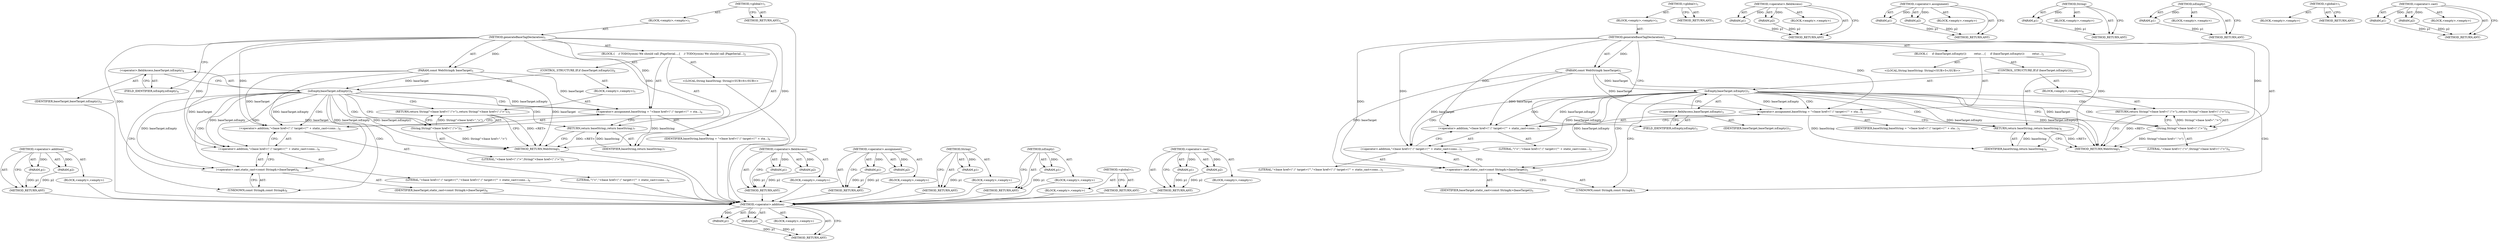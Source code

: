 digraph "&lt;operator&gt;.cast" {
vulnerable_75 [label=<(METHOD,&lt;operator&gt;.addition)>];
vulnerable_76 [label=<(PARAM,p1)>];
vulnerable_77 [label=<(PARAM,p2)>];
vulnerable_78 [label=<(BLOCK,&lt;empty&gt;,&lt;empty&gt;)>];
vulnerable_79 [label=<(METHOD_RETURN,ANY)>];
vulnerable_6 [label=<(METHOD,&lt;global&gt;)<SUB>1</SUB>>];
vulnerable_7 [label=<(BLOCK,&lt;empty&gt;,&lt;empty&gt;)<SUB>1</SUB>>];
vulnerable_8 [label=<(METHOD,generateBaseTagDeclaration)<SUB>1</SUB>>];
vulnerable_9 [label=<(PARAM,const WebString&amp; baseTarget)<SUB>1</SUB>>];
vulnerable_10 [label=<(BLOCK,{
     if (baseTarget.isEmpty())
         retur...,{
     if (baseTarget.isEmpty())
         retur...)<SUB>2</SUB>>];
vulnerable_11 [label=<(CONTROL_STRUCTURE,IF,if (baseTarget.isEmpty()))<SUB>3</SUB>>];
vulnerable_12 [label=<(isEmpty,baseTarget.isEmpty())<SUB>3</SUB>>];
vulnerable_13 [label=<(&lt;operator&gt;.fieldAccess,baseTarget.isEmpty)<SUB>3</SUB>>];
vulnerable_14 [label=<(IDENTIFIER,baseTarget,baseTarget.isEmpty())<SUB>3</SUB>>];
vulnerable_15 [label=<(FIELD_IDENTIFIER,isEmpty,isEmpty)<SUB>3</SUB>>];
vulnerable_16 [label=<(BLOCK,&lt;empty&gt;,&lt;empty&gt;)<SUB>4</SUB>>];
vulnerable_17 [label=<(RETURN,return String(&quot;&lt;base href=\&quot;.\&quot;&gt;&quot;);,return String(&quot;&lt;base href=\&quot;.\&quot;&gt;&quot;);)<SUB>4</SUB>>];
vulnerable_18 [label=<(String,String(&quot;&lt;base href=\&quot;.\&quot;&gt;&quot;))<SUB>4</SUB>>];
vulnerable_19 [label=<(LITERAL,&quot;&lt;base href=\&quot;.\&quot;&gt;&quot;,String(&quot;&lt;base href=\&quot;.\&quot;&gt;&quot;))<SUB>4</SUB>>];
vulnerable_20 [label="<(LOCAL,String baseString: String)<SUB>5</SUB>>"];
vulnerable_21 [label=<(&lt;operator&gt;.assignment,baseString = &quot;&lt;base href=\&quot;.\&quot; target=\&quot;&quot; + sta...)<SUB>5</SUB>>];
vulnerable_22 [label=<(IDENTIFIER,baseString,baseString = &quot;&lt;base href=\&quot;.\&quot; target=\&quot;&quot; + sta...)<SUB>5</SUB>>];
vulnerable_23 [label=<(&lt;operator&gt;.addition,&quot;&lt;base href=\&quot;.\&quot; target=\&quot;&quot; + static_cast&lt;cons...)<SUB>5</SUB>>];
vulnerable_24 [label=<(&lt;operator&gt;.addition,&quot;&lt;base href=\&quot;.\&quot; target=\&quot;&quot; + static_cast&lt;cons...)<SUB>5</SUB>>];
vulnerable_25 [label=<(LITERAL,&quot;&lt;base href=\&quot;.\&quot; target=\&quot;&quot;,&quot;&lt;base href=\&quot;.\&quot; target=\&quot;&quot; + static_cast&lt;cons...)<SUB>5</SUB>>];
vulnerable_26 [label=<(&lt;operator&gt;.cast,static_cast&lt;const String&amp;&gt;(baseTarget))<SUB>5</SUB>>];
vulnerable_27 [label=<(UNKNOWN,const String&amp;,const String&amp;)<SUB>5</SUB>>];
vulnerable_28 [label=<(IDENTIFIER,baseTarget,static_cast&lt;const String&amp;&gt;(baseTarget))<SUB>5</SUB>>];
vulnerable_29 [label=<(LITERAL,&quot;\&quot;&gt;&quot;,&quot;&lt;base href=\&quot;.\&quot; target=\&quot;&quot; + static_cast&lt;cons...)<SUB>5</SUB>>];
vulnerable_30 [label=<(RETURN,return baseString;,return baseString;)<SUB>6</SUB>>];
vulnerable_31 [label=<(IDENTIFIER,baseString,return baseString;)<SUB>6</SUB>>];
vulnerable_32 [label=<(METHOD_RETURN,WebString)<SUB>1</SUB>>];
vulnerable_34 [label=<(METHOD_RETURN,ANY)<SUB>1</SUB>>];
vulnerable_61 [label=<(METHOD,&lt;operator&gt;.fieldAccess)>];
vulnerable_62 [label=<(PARAM,p1)>];
vulnerable_63 [label=<(PARAM,p2)>];
vulnerable_64 [label=<(BLOCK,&lt;empty&gt;,&lt;empty&gt;)>];
vulnerable_65 [label=<(METHOD_RETURN,ANY)>];
vulnerable_70 [label=<(METHOD,&lt;operator&gt;.assignment)>];
vulnerable_71 [label=<(PARAM,p1)>];
vulnerable_72 [label=<(PARAM,p2)>];
vulnerable_73 [label=<(BLOCK,&lt;empty&gt;,&lt;empty&gt;)>];
vulnerable_74 [label=<(METHOD_RETURN,ANY)>];
vulnerable_66 [label=<(METHOD,String)>];
vulnerable_67 [label=<(PARAM,p1)>];
vulnerable_68 [label=<(BLOCK,&lt;empty&gt;,&lt;empty&gt;)>];
vulnerable_69 [label=<(METHOD_RETURN,ANY)>];
vulnerable_57 [label=<(METHOD,isEmpty)>];
vulnerable_58 [label=<(PARAM,p1)>];
vulnerable_59 [label=<(BLOCK,&lt;empty&gt;,&lt;empty&gt;)>];
vulnerable_60 [label=<(METHOD_RETURN,ANY)>];
vulnerable_51 [label=<(METHOD,&lt;global&gt;)<SUB>1</SUB>>];
vulnerable_52 [label=<(BLOCK,&lt;empty&gt;,&lt;empty&gt;)>];
vulnerable_53 [label=<(METHOD_RETURN,ANY)>];
vulnerable_80 [label=<(METHOD,&lt;operator&gt;.cast)>];
vulnerable_81 [label=<(PARAM,p1)>];
vulnerable_82 [label=<(PARAM,p2)>];
vulnerable_83 [label=<(BLOCK,&lt;empty&gt;,&lt;empty&gt;)>];
vulnerable_84 [label=<(METHOD_RETURN,ANY)>];
fixed_75 [label=<(METHOD,&lt;operator&gt;.addition)>];
fixed_76 [label=<(PARAM,p1)>];
fixed_77 [label=<(PARAM,p2)>];
fixed_78 [label=<(BLOCK,&lt;empty&gt;,&lt;empty&gt;)>];
fixed_79 [label=<(METHOD_RETURN,ANY)>];
fixed_6 [label=<(METHOD,&lt;global&gt;)<SUB>1</SUB>>];
fixed_7 [label=<(BLOCK,&lt;empty&gt;,&lt;empty&gt;)<SUB>1</SUB>>];
fixed_8 [label=<(METHOD,generateBaseTagDeclaration)<SUB>1</SUB>>];
fixed_9 [label=<(PARAM,const WebString&amp; baseTarget)<SUB>1</SUB>>];
fixed_10 [label=<(BLOCK,{
    // TODO(yosin) We should call |PageSerial...,{
    // TODO(yosin) We should call |PageSerial...)<SUB>2</SUB>>];
fixed_11 [label=<(CONTROL_STRUCTURE,IF,if (baseTarget.isEmpty()))<SUB>4</SUB>>];
fixed_12 [label=<(isEmpty,baseTarget.isEmpty())<SUB>4</SUB>>];
fixed_13 [label=<(&lt;operator&gt;.fieldAccess,baseTarget.isEmpty)<SUB>4</SUB>>];
fixed_14 [label=<(IDENTIFIER,baseTarget,baseTarget.isEmpty())<SUB>4</SUB>>];
fixed_15 [label=<(FIELD_IDENTIFIER,isEmpty,isEmpty)<SUB>4</SUB>>];
fixed_16 [label=<(BLOCK,&lt;empty&gt;,&lt;empty&gt;)<SUB>5</SUB>>];
fixed_17 [label=<(RETURN,return String(&quot;&lt;base href=\&quot;.\&quot;&gt;&quot;);,return String(&quot;&lt;base href=\&quot;.\&quot;&gt;&quot;);)<SUB>5</SUB>>];
fixed_18 [label=<(String,String(&quot;&lt;base href=\&quot;.\&quot;&gt;&quot;))<SUB>5</SUB>>];
fixed_19 [label=<(LITERAL,&quot;&lt;base href=\&quot;.\&quot;&gt;&quot;,String(&quot;&lt;base href=\&quot;.\&quot;&gt;&quot;))<SUB>5</SUB>>];
fixed_20 [label="<(LOCAL,String baseString: String)<SUB>6</SUB>>"];
fixed_21 [label=<(&lt;operator&gt;.assignment,baseString = &quot;&lt;base href=\&quot;.\&quot; target=\&quot;&quot; + sta...)<SUB>6</SUB>>];
fixed_22 [label=<(IDENTIFIER,baseString,baseString = &quot;&lt;base href=\&quot;.\&quot; target=\&quot;&quot; + sta...)<SUB>6</SUB>>];
fixed_23 [label=<(&lt;operator&gt;.addition,&quot;&lt;base href=\&quot;.\&quot; target=\&quot;&quot; + static_cast&lt;cons...)<SUB>6</SUB>>];
fixed_24 [label=<(&lt;operator&gt;.addition,&quot;&lt;base href=\&quot;.\&quot; target=\&quot;&quot; + static_cast&lt;cons...)<SUB>6</SUB>>];
fixed_25 [label=<(LITERAL,&quot;&lt;base href=\&quot;.\&quot; target=\&quot;&quot;,&quot;&lt;base href=\&quot;.\&quot; target=\&quot;&quot; + static_cast&lt;cons...)<SUB>6</SUB>>];
fixed_26 [label=<(&lt;operator&gt;.cast,static_cast&lt;const String&amp;&gt;(baseTarget))<SUB>6</SUB>>];
fixed_27 [label=<(UNKNOWN,const String&amp;,const String&amp;)<SUB>6</SUB>>];
fixed_28 [label=<(IDENTIFIER,baseTarget,static_cast&lt;const String&amp;&gt;(baseTarget))<SUB>6</SUB>>];
fixed_29 [label=<(LITERAL,&quot;\&quot;&gt;&quot;,&quot;&lt;base href=\&quot;.\&quot; target=\&quot;&quot; + static_cast&lt;cons...)<SUB>6</SUB>>];
fixed_30 [label=<(RETURN,return baseString;,return baseString;)<SUB>7</SUB>>];
fixed_31 [label=<(IDENTIFIER,baseString,return baseString;)<SUB>7</SUB>>];
fixed_32 [label=<(METHOD_RETURN,WebString)<SUB>1</SUB>>];
fixed_34 [label=<(METHOD_RETURN,ANY)<SUB>1</SUB>>];
fixed_61 [label=<(METHOD,&lt;operator&gt;.fieldAccess)>];
fixed_62 [label=<(PARAM,p1)>];
fixed_63 [label=<(PARAM,p2)>];
fixed_64 [label=<(BLOCK,&lt;empty&gt;,&lt;empty&gt;)>];
fixed_65 [label=<(METHOD_RETURN,ANY)>];
fixed_70 [label=<(METHOD,&lt;operator&gt;.assignment)>];
fixed_71 [label=<(PARAM,p1)>];
fixed_72 [label=<(PARAM,p2)>];
fixed_73 [label=<(BLOCK,&lt;empty&gt;,&lt;empty&gt;)>];
fixed_74 [label=<(METHOD_RETURN,ANY)>];
fixed_66 [label=<(METHOD,String)>];
fixed_67 [label=<(PARAM,p1)>];
fixed_68 [label=<(BLOCK,&lt;empty&gt;,&lt;empty&gt;)>];
fixed_69 [label=<(METHOD_RETURN,ANY)>];
fixed_57 [label=<(METHOD,isEmpty)>];
fixed_58 [label=<(PARAM,p1)>];
fixed_59 [label=<(BLOCK,&lt;empty&gt;,&lt;empty&gt;)>];
fixed_60 [label=<(METHOD_RETURN,ANY)>];
fixed_51 [label=<(METHOD,&lt;global&gt;)<SUB>1</SUB>>];
fixed_52 [label=<(BLOCK,&lt;empty&gt;,&lt;empty&gt;)>];
fixed_53 [label=<(METHOD_RETURN,ANY)>];
fixed_80 [label=<(METHOD,&lt;operator&gt;.cast)>];
fixed_81 [label=<(PARAM,p1)>];
fixed_82 [label=<(PARAM,p2)>];
fixed_83 [label=<(BLOCK,&lt;empty&gt;,&lt;empty&gt;)>];
fixed_84 [label=<(METHOD_RETURN,ANY)>];
vulnerable_75 -> vulnerable_76  [key=0, label="AST: "];
vulnerable_75 -> vulnerable_76  [key=1, label="DDG: "];
vulnerable_75 -> vulnerable_78  [key=0, label="AST: "];
vulnerable_75 -> vulnerable_77  [key=0, label="AST: "];
vulnerable_75 -> vulnerable_77  [key=1, label="DDG: "];
vulnerable_75 -> vulnerable_79  [key=0, label="AST: "];
vulnerable_75 -> vulnerable_79  [key=1, label="CFG: "];
vulnerable_76 -> vulnerable_79  [key=0, label="DDG: p1"];
vulnerable_77 -> vulnerable_79  [key=0, label="DDG: p2"];
vulnerable_6 -> vulnerable_7  [key=0, label="AST: "];
vulnerable_6 -> vulnerable_34  [key=0, label="AST: "];
vulnerable_6 -> vulnerable_34  [key=1, label="CFG: "];
vulnerable_7 -> vulnerable_8  [key=0, label="AST: "];
vulnerable_8 -> vulnerable_9  [key=0, label="AST: "];
vulnerable_8 -> vulnerable_9  [key=1, label="DDG: "];
vulnerable_8 -> vulnerable_10  [key=0, label="AST: "];
vulnerable_8 -> vulnerable_32  [key=0, label="AST: "];
vulnerable_8 -> vulnerable_15  [key=0, label="CFG: "];
vulnerable_8 -> vulnerable_21  [key=0, label="DDG: "];
vulnerable_8 -> vulnerable_31  [key=0, label="DDG: "];
vulnerable_8 -> vulnerable_23  [key=0, label="DDG: "];
vulnerable_8 -> vulnerable_24  [key=0, label="DDG: "];
vulnerable_8 -> vulnerable_18  [key=0, label="DDG: "];
vulnerable_8 -> vulnerable_26  [key=0, label="DDG: "];
vulnerable_9 -> vulnerable_32  [key=0, label="DDG: baseTarget"];
vulnerable_9 -> vulnerable_21  [key=0, label="DDG: baseTarget"];
vulnerable_9 -> vulnerable_12  [key=0, label="DDG: baseTarget"];
vulnerable_9 -> vulnerable_23  [key=0, label="DDG: baseTarget"];
vulnerable_9 -> vulnerable_24  [key=0, label="DDG: baseTarget"];
vulnerable_9 -> vulnerable_26  [key=0, label="DDG: baseTarget"];
vulnerable_10 -> vulnerable_11  [key=0, label="AST: "];
vulnerable_10 -> vulnerable_20  [key=0, label="AST: "];
vulnerable_10 -> vulnerable_21  [key=0, label="AST: "];
vulnerable_10 -> vulnerable_30  [key=0, label="AST: "];
vulnerable_11 -> vulnerable_12  [key=0, label="AST: "];
vulnerable_11 -> vulnerable_16  [key=0, label="AST: "];
vulnerable_12 -> vulnerable_13  [key=0, label="AST: "];
vulnerable_12 -> vulnerable_18  [key=0, label="CFG: "];
vulnerable_12 -> vulnerable_18  [key=1, label="CDG: "];
vulnerable_12 -> vulnerable_27  [key=0, label="CFG: "];
vulnerable_12 -> vulnerable_27  [key=1, label="CDG: "];
vulnerable_12 -> vulnerable_32  [key=0, label="DDG: baseTarget.isEmpty"];
vulnerable_12 -> vulnerable_32  [key=1, label="DDG: baseTarget.isEmpty()"];
vulnerable_12 -> vulnerable_21  [key=0, label="DDG: baseTarget.isEmpty"];
vulnerable_12 -> vulnerable_21  [key=1, label="CDG: "];
vulnerable_12 -> vulnerable_23  [key=0, label="DDG: baseTarget.isEmpty"];
vulnerable_12 -> vulnerable_23  [key=1, label="CDG: "];
vulnerable_12 -> vulnerable_24  [key=0, label="DDG: baseTarget.isEmpty"];
vulnerable_12 -> vulnerable_24  [key=1, label="CDG: "];
vulnerable_12 -> vulnerable_26  [key=0, label="DDG: baseTarget.isEmpty"];
vulnerable_12 -> vulnerable_26  [key=1, label="CDG: "];
vulnerable_12 -> vulnerable_17  [key=0, label="CDG: "];
vulnerable_12 -> vulnerable_30  [key=0, label="CDG: "];
vulnerable_13 -> vulnerable_14  [key=0, label="AST: "];
vulnerable_13 -> vulnerable_15  [key=0, label="AST: "];
vulnerable_13 -> vulnerable_12  [key=0, label="CFG: "];
vulnerable_15 -> vulnerable_13  [key=0, label="CFG: "];
vulnerable_16 -> vulnerable_17  [key=0, label="AST: "];
vulnerable_17 -> vulnerable_18  [key=0, label="AST: "];
vulnerable_17 -> vulnerable_32  [key=0, label="CFG: "];
vulnerable_17 -> vulnerable_32  [key=1, label="DDG: &lt;RET&gt;"];
vulnerable_18 -> vulnerable_19  [key=0, label="AST: "];
vulnerable_18 -> vulnerable_17  [key=0, label="CFG: "];
vulnerable_18 -> vulnerable_17  [key=1, label="DDG: String(&quot;&lt;base href=\&quot;.\&quot;&gt;&quot;)"];
vulnerable_18 -> vulnerable_32  [key=0, label="DDG: String(&quot;&lt;base href=\&quot;.\&quot;&gt;&quot;)"];
vulnerable_21 -> vulnerable_22  [key=0, label="AST: "];
vulnerable_21 -> vulnerable_23  [key=0, label="AST: "];
vulnerable_21 -> vulnerable_30  [key=0, label="CFG: "];
vulnerable_21 -> vulnerable_31  [key=0, label="DDG: baseString"];
vulnerable_23 -> vulnerable_24  [key=0, label="AST: "];
vulnerable_23 -> vulnerable_29  [key=0, label="AST: "];
vulnerable_23 -> vulnerable_21  [key=0, label="CFG: "];
vulnerable_24 -> vulnerable_25  [key=0, label="AST: "];
vulnerable_24 -> vulnerable_26  [key=0, label="AST: "];
vulnerable_24 -> vulnerable_23  [key=0, label="CFG: "];
vulnerable_26 -> vulnerable_27  [key=0, label="AST: "];
vulnerable_26 -> vulnerable_28  [key=0, label="AST: "];
vulnerable_26 -> vulnerable_24  [key=0, label="CFG: "];
vulnerable_27 -> vulnerable_26  [key=0, label="CFG: "];
vulnerable_30 -> vulnerable_31  [key=0, label="AST: "];
vulnerable_30 -> vulnerable_32  [key=0, label="CFG: "];
vulnerable_30 -> vulnerable_32  [key=1, label="DDG: &lt;RET&gt;"];
vulnerable_31 -> vulnerable_30  [key=0, label="DDG: baseString"];
vulnerable_61 -> vulnerable_62  [key=0, label="AST: "];
vulnerable_61 -> vulnerable_62  [key=1, label="DDG: "];
vulnerable_61 -> vulnerable_64  [key=0, label="AST: "];
vulnerable_61 -> vulnerable_63  [key=0, label="AST: "];
vulnerable_61 -> vulnerable_63  [key=1, label="DDG: "];
vulnerable_61 -> vulnerable_65  [key=0, label="AST: "];
vulnerable_61 -> vulnerable_65  [key=1, label="CFG: "];
vulnerable_62 -> vulnerable_65  [key=0, label="DDG: p1"];
vulnerable_63 -> vulnerable_65  [key=0, label="DDG: p2"];
vulnerable_70 -> vulnerable_71  [key=0, label="AST: "];
vulnerable_70 -> vulnerable_71  [key=1, label="DDG: "];
vulnerable_70 -> vulnerable_73  [key=0, label="AST: "];
vulnerable_70 -> vulnerable_72  [key=0, label="AST: "];
vulnerable_70 -> vulnerable_72  [key=1, label="DDG: "];
vulnerable_70 -> vulnerable_74  [key=0, label="AST: "];
vulnerable_70 -> vulnerable_74  [key=1, label="CFG: "];
vulnerable_71 -> vulnerable_74  [key=0, label="DDG: p1"];
vulnerable_72 -> vulnerable_74  [key=0, label="DDG: p2"];
vulnerable_66 -> vulnerable_67  [key=0, label="AST: "];
vulnerable_66 -> vulnerable_67  [key=1, label="DDG: "];
vulnerable_66 -> vulnerable_68  [key=0, label="AST: "];
vulnerable_66 -> vulnerable_69  [key=0, label="AST: "];
vulnerable_66 -> vulnerable_69  [key=1, label="CFG: "];
vulnerable_67 -> vulnerable_69  [key=0, label="DDG: p1"];
vulnerable_57 -> vulnerable_58  [key=0, label="AST: "];
vulnerable_57 -> vulnerable_58  [key=1, label="DDG: "];
vulnerable_57 -> vulnerable_59  [key=0, label="AST: "];
vulnerable_57 -> vulnerable_60  [key=0, label="AST: "];
vulnerable_57 -> vulnerable_60  [key=1, label="CFG: "];
vulnerable_58 -> vulnerable_60  [key=0, label="DDG: p1"];
vulnerable_51 -> vulnerable_52  [key=0, label="AST: "];
vulnerable_51 -> vulnerable_53  [key=0, label="AST: "];
vulnerable_51 -> vulnerable_53  [key=1, label="CFG: "];
vulnerable_80 -> vulnerable_81  [key=0, label="AST: "];
vulnerable_80 -> vulnerable_81  [key=1, label="DDG: "];
vulnerable_80 -> vulnerable_83  [key=0, label="AST: "];
vulnerable_80 -> vulnerable_82  [key=0, label="AST: "];
vulnerable_80 -> vulnerable_82  [key=1, label="DDG: "];
vulnerable_80 -> vulnerable_84  [key=0, label="AST: "];
vulnerable_80 -> vulnerable_84  [key=1, label="CFG: "];
vulnerable_81 -> vulnerable_84  [key=0, label="DDG: p1"];
vulnerable_82 -> vulnerable_84  [key=0, label="DDG: p2"];
fixed_75 -> fixed_76  [key=0, label="AST: "];
fixed_75 -> fixed_76  [key=1, label="DDG: "];
fixed_75 -> fixed_78  [key=0, label="AST: "];
fixed_75 -> fixed_77  [key=0, label="AST: "];
fixed_75 -> fixed_77  [key=1, label="DDG: "];
fixed_75 -> fixed_79  [key=0, label="AST: "];
fixed_75 -> fixed_79  [key=1, label="CFG: "];
fixed_76 -> fixed_79  [key=0, label="DDG: p1"];
fixed_77 -> fixed_79  [key=0, label="DDG: p2"];
fixed_78 -> vulnerable_75  [key=0];
fixed_79 -> vulnerable_75  [key=0];
fixed_6 -> fixed_7  [key=0, label="AST: "];
fixed_6 -> fixed_34  [key=0, label="AST: "];
fixed_6 -> fixed_34  [key=1, label="CFG: "];
fixed_7 -> fixed_8  [key=0, label="AST: "];
fixed_8 -> fixed_9  [key=0, label="AST: "];
fixed_8 -> fixed_9  [key=1, label="DDG: "];
fixed_8 -> fixed_10  [key=0, label="AST: "];
fixed_8 -> fixed_32  [key=0, label="AST: "];
fixed_8 -> fixed_15  [key=0, label="CFG: "];
fixed_8 -> fixed_21  [key=0, label="DDG: "];
fixed_8 -> fixed_31  [key=0, label="DDG: "];
fixed_8 -> fixed_23  [key=0, label="DDG: "];
fixed_8 -> fixed_24  [key=0, label="DDG: "];
fixed_8 -> fixed_18  [key=0, label="DDG: "];
fixed_8 -> fixed_26  [key=0, label="DDG: "];
fixed_9 -> fixed_32  [key=0, label="DDG: baseTarget"];
fixed_9 -> fixed_21  [key=0, label="DDG: baseTarget"];
fixed_9 -> fixed_12  [key=0, label="DDG: baseTarget"];
fixed_9 -> fixed_23  [key=0, label="DDG: baseTarget"];
fixed_9 -> fixed_24  [key=0, label="DDG: baseTarget"];
fixed_9 -> fixed_26  [key=0, label="DDG: baseTarget"];
fixed_10 -> fixed_11  [key=0, label="AST: "];
fixed_10 -> fixed_20  [key=0, label="AST: "];
fixed_10 -> fixed_21  [key=0, label="AST: "];
fixed_10 -> fixed_30  [key=0, label="AST: "];
fixed_11 -> fixed_12  [key=0, label="AST: "];
fixed_11 -> fixed_16  [key=0, label="AST: "];
fixed_12 -> fixed_13  [key=0, label="AST: "];
fixed_12 -> fixed_18  [key=0, label="CFG: "];
fixed_12 -> fixed_18  [key=1, label="CDG: "];
fixed_12 -> fixed_27  [key=0, label="CFG: "];
fixed_12 -> fixed_27  [key=1, label="CDG: "];
fixed_12 -> fixed_32  [key=0, label="DDG: baseTarget.isEmpty"];
fixed_12 -> fixed_32  [key=1, label="DDG: baseTarget.isEmpty()"];
fixed_12 -> fixed_21  [key=0, label="DDG: baseTarget.isEmpty"];
fixed_12 -> fixed_21  [key=1, label="CDG: "];
fixed_12 -> fixed_23  [key=0, label="DDG: baseTarget.isEmpty"];
fixed_12 -> fixed_23  [key=1, label="CDG: "];
fixed_12 -> fixed_24  [key=0, label="DDG: baseTarget.isEmpty"];
fixed_12 -> fixed_24  [key=1, label="CDG: "];
fixed_12 -> fixed_26  [key=0, label="DDG: baseTarget.isEmpty"];
fixed_12 -> fixed_26  [key=1, label="CDG: "];
fixed_12 -> fixed_17  [key=0, label="CDG: "];
fixed_12 -> fixed_30  [key=0, label="CDG: "];
fixed_13 -> fixed_14  [key=0, label="AST: "];
fixed_13 -> fixed_15  [key=0, label="AST: "];
fixed_13 -> fixed_12  [key=0, label="CFG: "];
fixed_14 -> vulnerable_75  [key=0];
fixed_15 -> fixed_13  [key=0, label="CFG: "];
fixed_16 -> fixed_17  [key=0, label="AST: "];
fixed_17 -> fixed_18  [key=0, label="AST: "];
fixed_17 -> fixed_32  [key=0, label="CFG: "];
fixed_17 -> fixed_32  [key=1, label="DDG: &lt;RET&gt;"];
fixed_18 -> fixed_19  [key=0, label="AST: "];
fixed_18 -> fixed_17  [key=0, label="CFG: "];
fixed_18 -> fixed_17  [key=1, label="DDG: String(&quot;&lt;base href=\&quot;.\&quot;&gt;&quot;)"];
fixed_18 -> fixed_32  [key=0, label="DDG: String(&quot;&lt;base href=\&quot;.\&quot;&gt;&quot;)"];
fixed_19 -> vulnerable_75  [key=0];
fixed_20 -> vulnerable_75  [key=0];
fixed_21 -> fixed_22  [key=0, label="AST: "];
fixed_21 -> fixed_23  [key=0, label="AST: "];
fixed_21 -> fixed_30  [key=0, label="CFG: "];
fixed_21 -> fixed_31  [key=0, label="DDG: baseString"];
fixed_22 -> vulnerable_75  [key=0];
fixed_23 -> fixed_24  [key=0, label="AST: "];
fixed_23 -> fixed_29  [key=0, label="AST: "];
fixed_23 -> fixed_21  [key=0, label="CFG: "];
fixed_24 -> fixed_25  [key=0, label="AST: "];
fixed_24 -> fixed_26  [key=0, label="AST: "];
fixed_24 -> fixed_23  [key=0, label="CFG: "];
fixed_25 -> vulnerable_75  [key=0];
fixed_26 -> fixed_27  [key=0, label="AST: "];
fixed_26 -> fixed_28  [key=0, label="AST: "];
fixed_26 -> fixed_24  [key=0, label="CFG: "];
fixed_27 -> fixed_26  [key=0, label="CFG: "];
fixed_28 -> vulnerable_75  [key=0];
fixed_29 -> vulnerable_75  [key=0];
fixed_30 -> fixed_31  [key=0, label="AST: "];
fixed_30 -> fixed_32  [key=0, label="CFG: "];
fixed_30 -> fixed_32  [key=1, label="DDG: &lt;RET&gt;"];
fixed_31 -> fixed_30  [key=0, label="DDG: baseString"];
fixed_32 -> vulnerable_75  [key=0];
fixed_34 -> vulnerable_75  [key=0];
fixed_61 -> fixed_62  [key=0, label="AST: "];
fixed_61 -> fixed_62  [key=1, label="DDG: "];
fixed_61 -> fixed_64  [key=0, label="AST: "];
fixed_61 -> fixed_63  [key=0, label="AST: "];
fixed_61 -> fixed_63  [key=1, label="DDG: "];
fixed_61 -> fixed_65  [key=0, label="AST: "];
fixed_61 -> fixed_65  [key=1, label="CFG: "];
fixed_62 -> fixed_65  [key=0, label="DDG: p1"];
fixed_63 -> fixed_65  [key=0, label="DDG: p2"];
fixed_64 -> vulnerable_75  [key=0];
fixed_65 -> vulnerable_75  [key=0];
fixed_70 -> fixed_71  [key=0, label="AST: "];
fixed_70 -> fixed_71  [key=1, label="DDG: "];
fixed_70 -> fixed_73  [key=0, label="AST: "];
fixed_70 -> fixed_72  [key=0, label="AST: "];
fixed_70 -> fixed_72  [key=1, label="DDG: "];
fixed_70 -> fixed_74  [key=0, label="AST: "];
fixed_70 -> fixed_74  [key=1, label="CFG: "];
fixed_71 -> fixed_74  [key=0, label="DDG: p1"];
fixed_72 -> fixed_74  [key=0, label="DDG: p2"];
fixed_73 -> vulnerable_75  [key=0];
fixed_74 -> vulnerable_75  [key=0];
fixed_66 -> fixed_67  [key=0, label="AST: "];
fixed_66 -> fixed_67  [key=1, label="DDG: "];
fixed_66 -> fixed_68  [key=0, label="AST: "];
fixed_66 -> fixed_69  [key=0, label="AST: "];
fixed_66 -> fixed_69  [key=1, label="CFG: "];
fixed_67 -> fixed_69  [key=0, label="DDG: p1"];
fixed_68 -> vulnerable_75  [key=0];
fixed_69 -> vulnerable_75  [key=0];
fixed_57 -> fixed_58  [key=0, label="AST: "];
fixed_57 -> fixed_58  [key=1, label="DDG: "];
fixed_57 -> fixed_59  [key=0, label="AST: "];
fixed_57 -> fixed_60  [key=0, label="AST: "];
fixed_57 -> fixed_60  [key=1, label="CFG: "];
fixed_58 -> fixed_60  [key=0, label="DDG: p1"];
fixed_59 -> vulnerable_75  [key=0];
fixed_60 -> vulnerable_75  [key=0];
fixed_51 -> fixed_52  [key=0, label="AST: "];
fixed_51 -> fixed_53  [key=0, label="AST: "];
fixed_51 -> fixed_53  [key=1, label="CFG: "];
fixed_52 -> vulnerable_75  [key=0];
fixed_53 -> vulnerable_75  [key=0];
fixed_80 -> fixed_81  [key=0, label="AST: "];
fixed_80 -> fixed_81  [key=1, label="DDG: "];
fixed_80 -> fixed_83  [key=0, label="AST: "];
fixed_80 -> fixed_82  [key=0, label="AST: "];
fixed_80 -> fixed_82  [key=1, label="DDG: "];
fixed_80 -> fixed_84  [key=0, label="AST: "];
fixed_80 -> fixed_84  [key=1, label="CFG: "];
fixed_81 -> fixed_84  [key=0, label="DDG: p1"];
fixed_82 -> fixed_84  [key=0, label="DDG: p2"];
fixed_83 -> vulnerable_75  [key=0];
fixed_84 -> vulnerable_75  [key=0];
}
